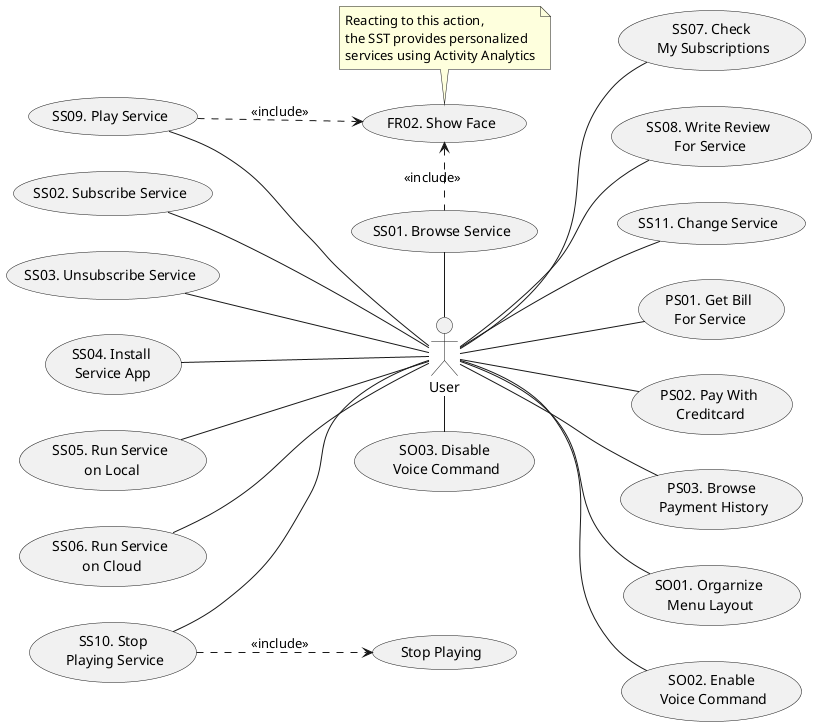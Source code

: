 @startuml
skinparam shadowing false
left to right direction

' 4.4. Face Recognition -> FR
(FR02. Show Face) as FR02

' 4.5. Subscribing Smart Services -> SS
(SS01. Browse Service) as SS01
(SS02. Subscribe Service) as SS02
(SS03. Unsubscribe Service) as SS03
(SS04. Install\n Service App) as SS04
(SS05. Run Service\n on Local) as SS05
(SS06. Run Service\n on Cloud) as SS06
(SS07. Check\n My Subscriptions) as SS07
(SS08. Write Review\n For Service) as SS08
(SS09. Play Service) as SS09
(SS10. Stop\n Playing Service) as SS10
(SS11. Change Service) as SS11

' 4.6. Centralized Payment Services -> PS
(PS01. Get Bill\n For Service) as PS01
(PS02. Pay With\n Creditcard) as PS02
(PS03. Browse\n Payment History) as PS03

' 4.9. Setting Options -> SO
(SO01. Orgarnize\n Menu Layout) as SO01
(SO02. Enable\n Voice Command) as SO02
(SO03. Disable\n Voice Command) as SO03

SS01 - :User:
SS02 -- :User:
SS03 -- :User:
SS04 -- :User:
SS05 -- :User:
SS06 -- :User:
:User: -- SS07
:User: -- SS08
SS09 -- :User:
SS09 ..> FR02 : <<include>>
FR02 <. SS01 : <<include>>
note top of FR02
  Reacting to this action,
  the SST provides personalized
  services using Activity Analytics
end note
SS10 -- :User:
SS10 ..> (Stop Playing) : <<include>>
:User: -- SS11

:User: -- PS01
:User: -- PS02
:User: -- PS03

:User: -- SO01
:User: -- SO02
:User: - SO03

@enduml